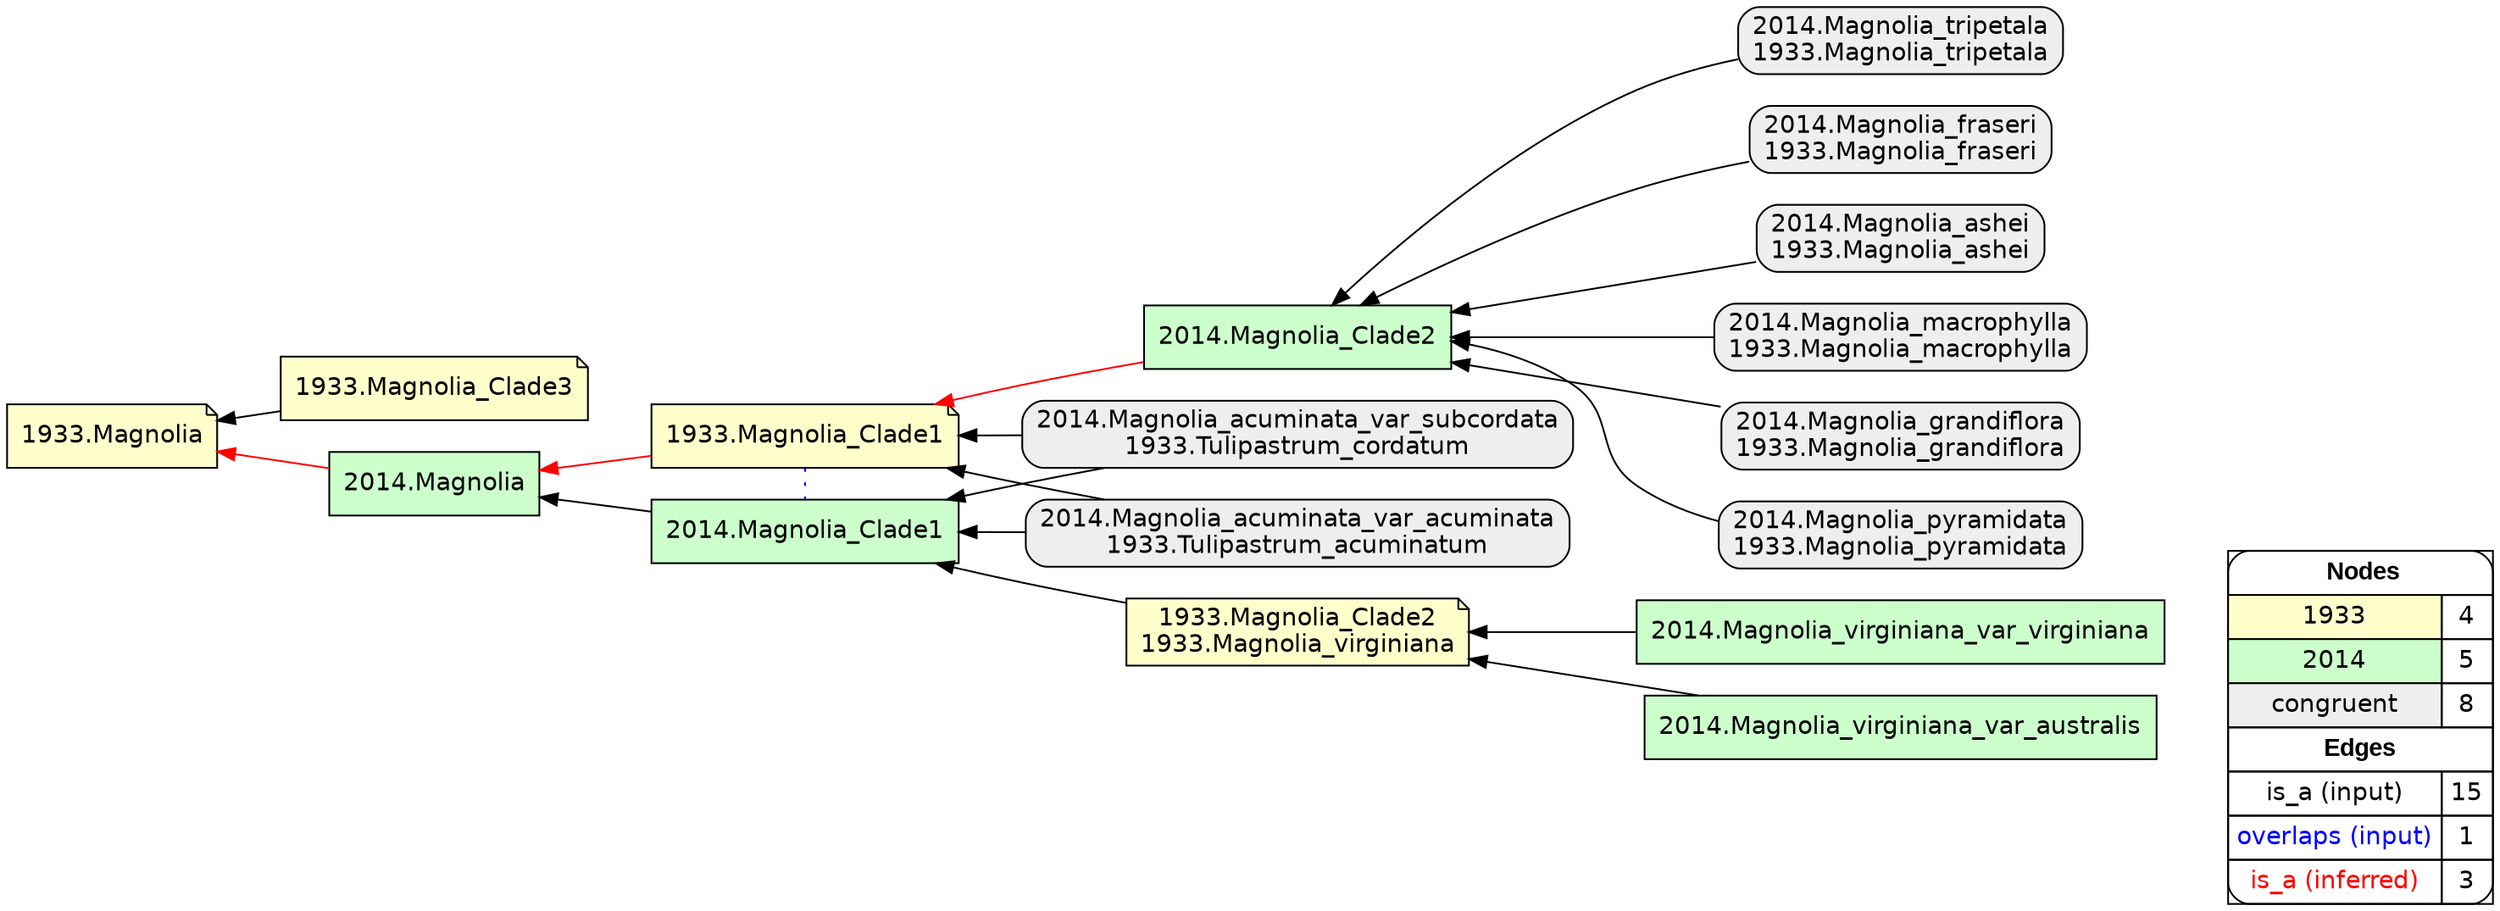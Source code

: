 digraph{
rankdir=RL
node[shape=note style=filled fillcolor="#FFFFCC" fontname="helvetica"] 
"1933.Magnolia_Clade2\n1933.Magnolia_virginiana"
"1933.Magnolia"
"1933.Magnolia_Clade3"
"1933.Magnolia_Clade1"
node[shape=box style=filled fillcolor="#CCFFCC" fontname="helvetica"] 
"2014.Magnolia_Clade2"
"2014.Magnolia_Clade1"
"2014.Magnolia"
"2014.Magnolia_virginiana_var_virginiana"
"2014.Magnolia_virginiana_var_australis"
node[shape=box style="filled,rounded" fillcolor="#EEEEEE" fontname="helvetica"] 
"2014.Magnolia_tripetala\n1933.Magnolia_tripetala"
"2014.Magnolia_fraseri\n1933.Magnolia_fraseri"
"2014.Magnolia_acuminata_var_subcordata\n1933.Tulipastrum_cordatum"
"2014.Magnolia_acuminata_var_acuminata\n1933.Tulipastrum_acuminatum"
"2014.Magnolia_ashei\n1933.Magnolia_ashei"
"2014.Magnolia_macrophylla\n1933.Magnolia_macrophylla"
"2014.Magnolia_grandiflora\n1933.Magnolia_grandiflora"
"2014.Magnolia_pyramidata\n1933.Magnolia_pyramidata"
edge[arrowhead=normal style=dotted color="#000000" constraint=true penwidth=1]
edge[arrowhead=normal style=solid color="#000000" constraint=true penwidth=1]
"2014.Magnolia_acuminata_var_acuminata\n1933.Tulipastrum_acuminatum" -> "2014.Magnolia_Clade1"
"1933.Magnolia_Clade2\n1933.Magnolia_virginiana" -> "2014.Magnolia_Clade1"
"2014.Magnolia_pyramidata\n1933.Magnolia_pyramidata" -> "2014.Magnolia_Clade2"
"2014.Magnolia_ashei\n1933.Magnolia_ashei" -> "2014.Magnolia_Clade2"
"2014.Magnolia_grandiflora\n1933.Magnolia_grandiflora" -> "2014.Magnolia_Clade2"
"2014.Magnolia_acuminata_var_subcordata\n1933.Tulipastrum_cordatum" -> "2014.Magnolia_Clade1"
"2014.Magnolia_virginiana_var_australis" -> "1933.Magnolia_Clade2\n1933.Magnolia_virginiana"
"2014.Magnolia_acuminata_var_subcordata\n1933.Tulipastrum_cordatum" -> "1933.Magnolia_Clade1"
"2014.Magnolia_virginiana_var_virginiana" -> "1933.Magnolia_Clade2\n1933.Magnolia_virginiana"
"2014.Magnolia_acuminata_var_acuminata\n1933.Tulipastrum_acuminatum" -> "1933.Magnolia_Clade1"
"2014.Magnolia_macrophylla\n1933.Magnolia_macrophylla" -> "2014.Magnolia_Clade2"
"2014.Magnolia_fraseri\n1933.Magnolia_fraseri" -> "2014.Magnolia_Clade2"
"1933.Magnolia_Clade3" -> "1933.Magnolia"
"2014.Magnolia_tripetala\n1933.Magnolia_tripetala" -> "2014.Magnolia_Clade2"
"2014.Magnolia_Clade1" -> "2014.Magnolia"
edge[arrowhead=none style=dotted color="#0000FF" constraint=false penwidth=1]
"1933.Magnolia_Clade1" -> "2014.Magnolia_Clade1"
edge[arrowhead=normal style=solid color="#FF0000" constraint=true penwidth=1]
"2014.Magnolia" -> "1933.Magnolia"
"1933.Magnolia_Clade1" -> "2014.Magnolia"
"2014.Magnolia_Clade2" -> "1933.Magnolia_Clade1"
node[shape=box] 
{rank=source Legend [fillcolor= white margin=0 label=< 
 <TABLE BORDER="0" CELLBORDER="1" CELLSPACING="0" CELLPADDING="4"> 
<TR> <TD COLSPAN="2"><font face="Arial Black"> Nodes</font></TD> </TR> 
<TR> 
 <TD bgcolor="#FFFFCC" fontname="helvetica">1933</TD> 
 <TD>4</TD> 
 </TR> 
<TR> 
 <TD bgcolor="#CCFFCC" fontname="helvetica">2014</TD> 
 <TD>5</TD> 
 </TR> 
<TR> 
 <TD bgcolor="#EEEEEE" fontname="helvetica">congruent</TD> 
 <TD>8</TD> 
 </TR> 
<TR> <TD COLSPAN="2"><font face = "Arial Black"> Edges </font></TD> </TR> 
<TR> 
 <TD><font color ="#000000">is_a (input)</font></TD><TD>15</TD>
</TR>
<TR> 
 <TD><font color ="#0000FF">overlaps (input)</font></TD><TD>1</TD>
</TR>
<TR> 
 <TD><font color ="#FF0000">is_a (inferred)</font></TD><TD>3</TD>
</TR>
</TABLE> 
 >] } 
}